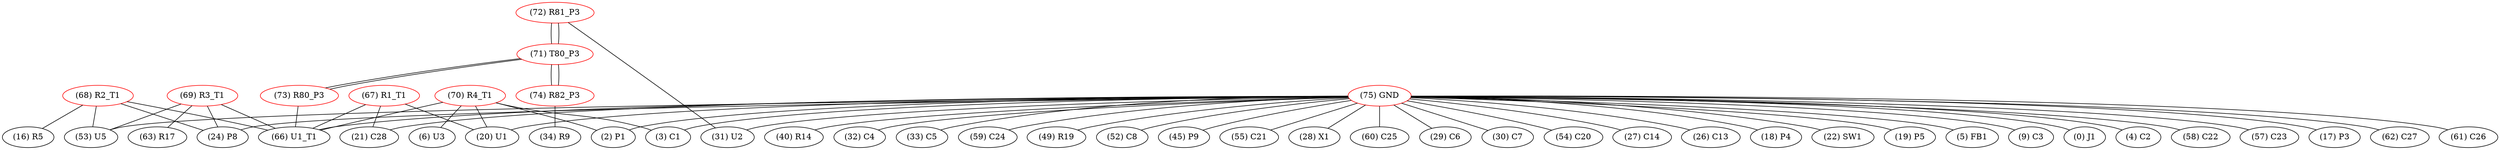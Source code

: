 graph {
	67 [label="(67) R1_T1" color=red]
	20 [label="(20) U1"]
	21 [label="(21) C28"]
	66 [label="(66) U1_T1"]
	68 [label="(68) R2_T1" color=red]
	16 [label="(16) R5"]
	24 [label="(24) P8"]
	53 [label="(53) U5"]
	66 [label="(66) U1_T1"]
	69 [label="(69) R3_T1" color=red]
	24 [label="(24) P8"]
	53 [label="(53) U5"]
	63 [label="(63) R17"]
	66 [label="(66) U1_T1"]
	70 [label="(70) R4_T1" color=red]
	20 [label="(20) U1"]
	3 [label="(3) C1"]
	2 [label="(2) P1"]
	6 [label="(6) U3"]
	66 [label="(66) U1_T1"]
	71 [label="(71) T80_P3" color=red]
	72 [label="(72) R81_P3"]
	74 [label="(74) R82_P3"]
	73 [label="(73) R80_P3"]
	72 [label="(72) R81_P3" color=red]
	31 [label="(31) U2"]
	71 [label="(71) T80_P3"]
	73 [label="(73) R80_P3" color=red]
	66 [label="(66) U1_T1"]
	71 [label="(71) T80_P3"]
	74 [label="(74) R82_P3" color=red]
	34 [label="(34) R9"]
	71 [label="(71) T80_P3"]
	75 [label="(75) GND" color=red]
	5 [label="(5) FB1"]
	9 [label="(9) C3"]
	0 [label="(0) J1"]
	4 [label="(4) C2"]
	58 [label="(58) C22"]
	57 [label="(57) C23"]
	3 [label="(3) C1"]
	2 [label="(2) P1"]
	17 [label="(17) P3"]
	62 [label="(62) C27"]
	61 [label="(61) C26"]
	40 [label="(40) R14"]
	32 [label="(32) C4"]
	33 [label="(33) C5"]
	53 [label="(53) U5"]
	59 [label="(59) C24"]
	49 [label="(49) R19"]
	52 [label="(52) C8"]
	45 [label="(45) P9"]
	55 [label="(55) C21"]
	28 [label="(28) X1"]
	60 [label="(60) C25"]
	29 [label="(29) C6"]
	30 [label="(30) C7"]
	54 [label="(54) C20"]
	27 [label="(27) C14"]
	26 [label="(26) C13"]
	31 [label="(31) U2"]
	20 [label="(20) U1"]
	24 [label="(24) P8"]
	21 [label="(21) C28"]
	18 [label="(18) P4"]
	22 [label="(22) SW1"]
	19 [label="(19) P5"]
	66 [label="(66) U1_T1"]
	67 -- 20
	67 -- 21
	67 -- 66
	68 -- 16
	68 -- 24
	68 -- 53
	68 -- 66
	69 -- 24
	69 -- 53
	69 -- 63
	69 -- 66
	70 -- 20
	70 -- 3
	70 -- 2
	70 -- 6
	70 -- 66
	71 -- 72
	71 -- 74
	71 -- 73
	72 -- 31
	72 -- 71
	73 -- 66
	73 -- 71
	74 -- 34
	74 -- 71
	75 -- 5
	75 -- 9
	75 -- 0
	75 -- 4
	75 -- 58
	75 -- 57
	75 -- 3
	75 -- 2
	75 -- 17
	75 -- 62
	75 -- 61
	75 -- 40
	75 -- 32
	75 -- 33
	75 -- 53
	75 -- 59
	75 -- 49
	75 -- 52
	75 -- 45
	75 -- 55
	75 -- 28
	75 -- 60
	75 -- 29
	75 -- 30
	75 -- 54
	75 -- 27
	75 -- 26
	75 -- 31
	75 -- 20
	75 -- 24
	75 -- 21
	75 -- 18
	75 -- 22
	75 -- 19
	75 -- 66
}